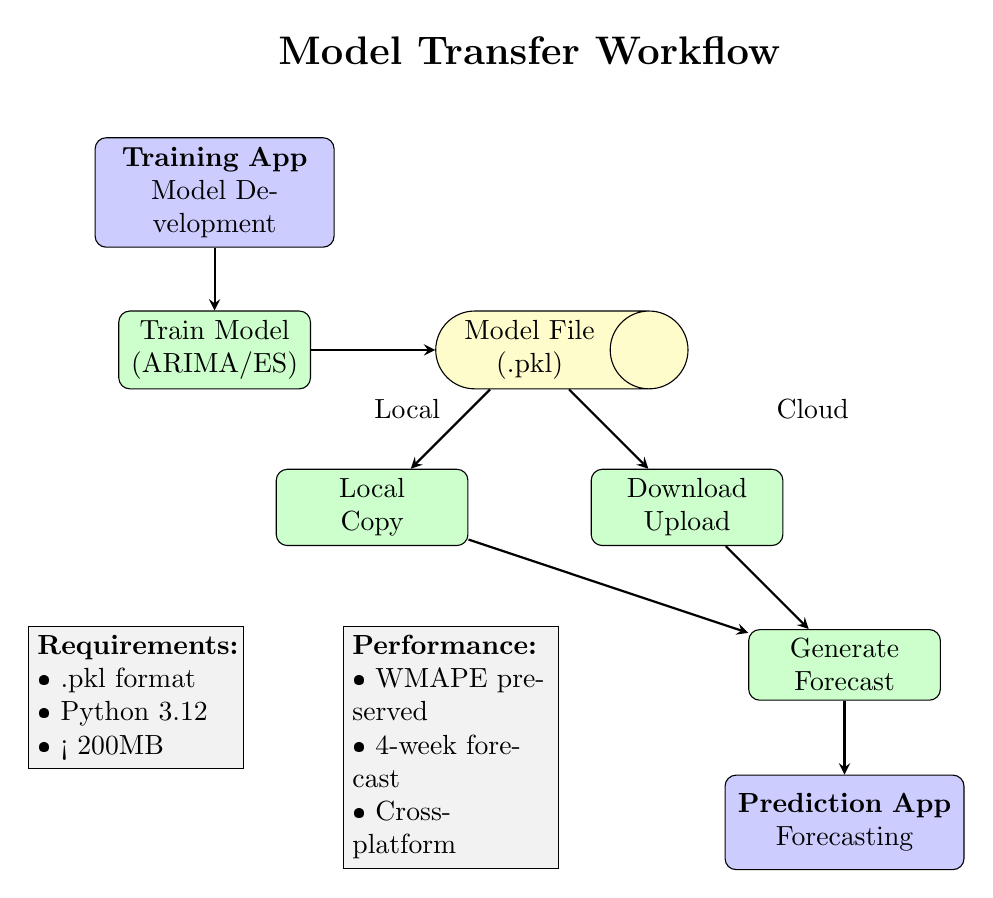 \begin{tikzpicture}[
	node distance=2.5cm,
	app/.style={rectangle, draw, fill=blue!20, text width=2.8cm, text centered, rounded corners, minimum height=1.2cm},
	process/.style={rectangle, draw, fill=green!20, text width=2.2cm, text centered, rounded corners, minimum height=0.8cm},
	file/.style={cylinder, draw, fill=yellow!20, text width=1.8cm, text centered, minimum height=0.8cm},
	arrow/.style={thick,->,>=stealth}
	]
	
	% Title
	\node[above=1.5cm] at (0,2) {\Large\textbf{Model Transfer Workflow}};
	
	% Training side
	\node[app] (training) at (-4,2) {\textbf{Training App}\\Model Development};
	\node[process] (train) at (-4,0) {Train Model\\(ARIMA/ES)};
	
	% Model file (center)
	\node[file] (model) at (0,0) {Model File\\(.pkl)};
	
	% Prediction side  
	\node[process] (forecast) at (4,-4) {Generate\\Forecast};
	\node[app] (prediction) at (4,-6) {\textbf{Prediction App}\\Forecasting};
	
	% Transfer methods
	\node[process] (local) at (-2,-2) {Local\\Copy};
	\node[process] (cloud) at (2,-2) {Download\\Upload};
	
	% Main workflow arrows
	\draw[arrow] (training) -- (train);
	\draw[arrow] (train) -- (model);
	\draw[arrow] (model) -- node[above left] {Local} (local);
	\draw[arrow] (model) -- node[above right, xshift=2cm] {      Cloud} (cloud);
	\draw[arrow] (local) -- (forecast);
	\draw[arrow] (cloud) -- (forecast);
	\draw[arrow] (forecast) -- (prediction);
	
	% Key specifications
	\node[rectangle, draw, fill=gray!10, text width=2.5cm, below=0.3cm] at (-5,-3.2) {
		\textbf{Requirements:}\\
		• .pkl format\\
		• Python 3.12\\
		• < 200MB
	};
	
	\node[rectangle, draw, fill=gray!10, text width=2.5cm, below=0.3cm] at (-1,-3.2) {
		\textbf{Performance:}\\
		• WMAPE preserved\\
		• 4-week forecast\\
		• Cross-platform
	};
	

	
\end{tikzpicture}